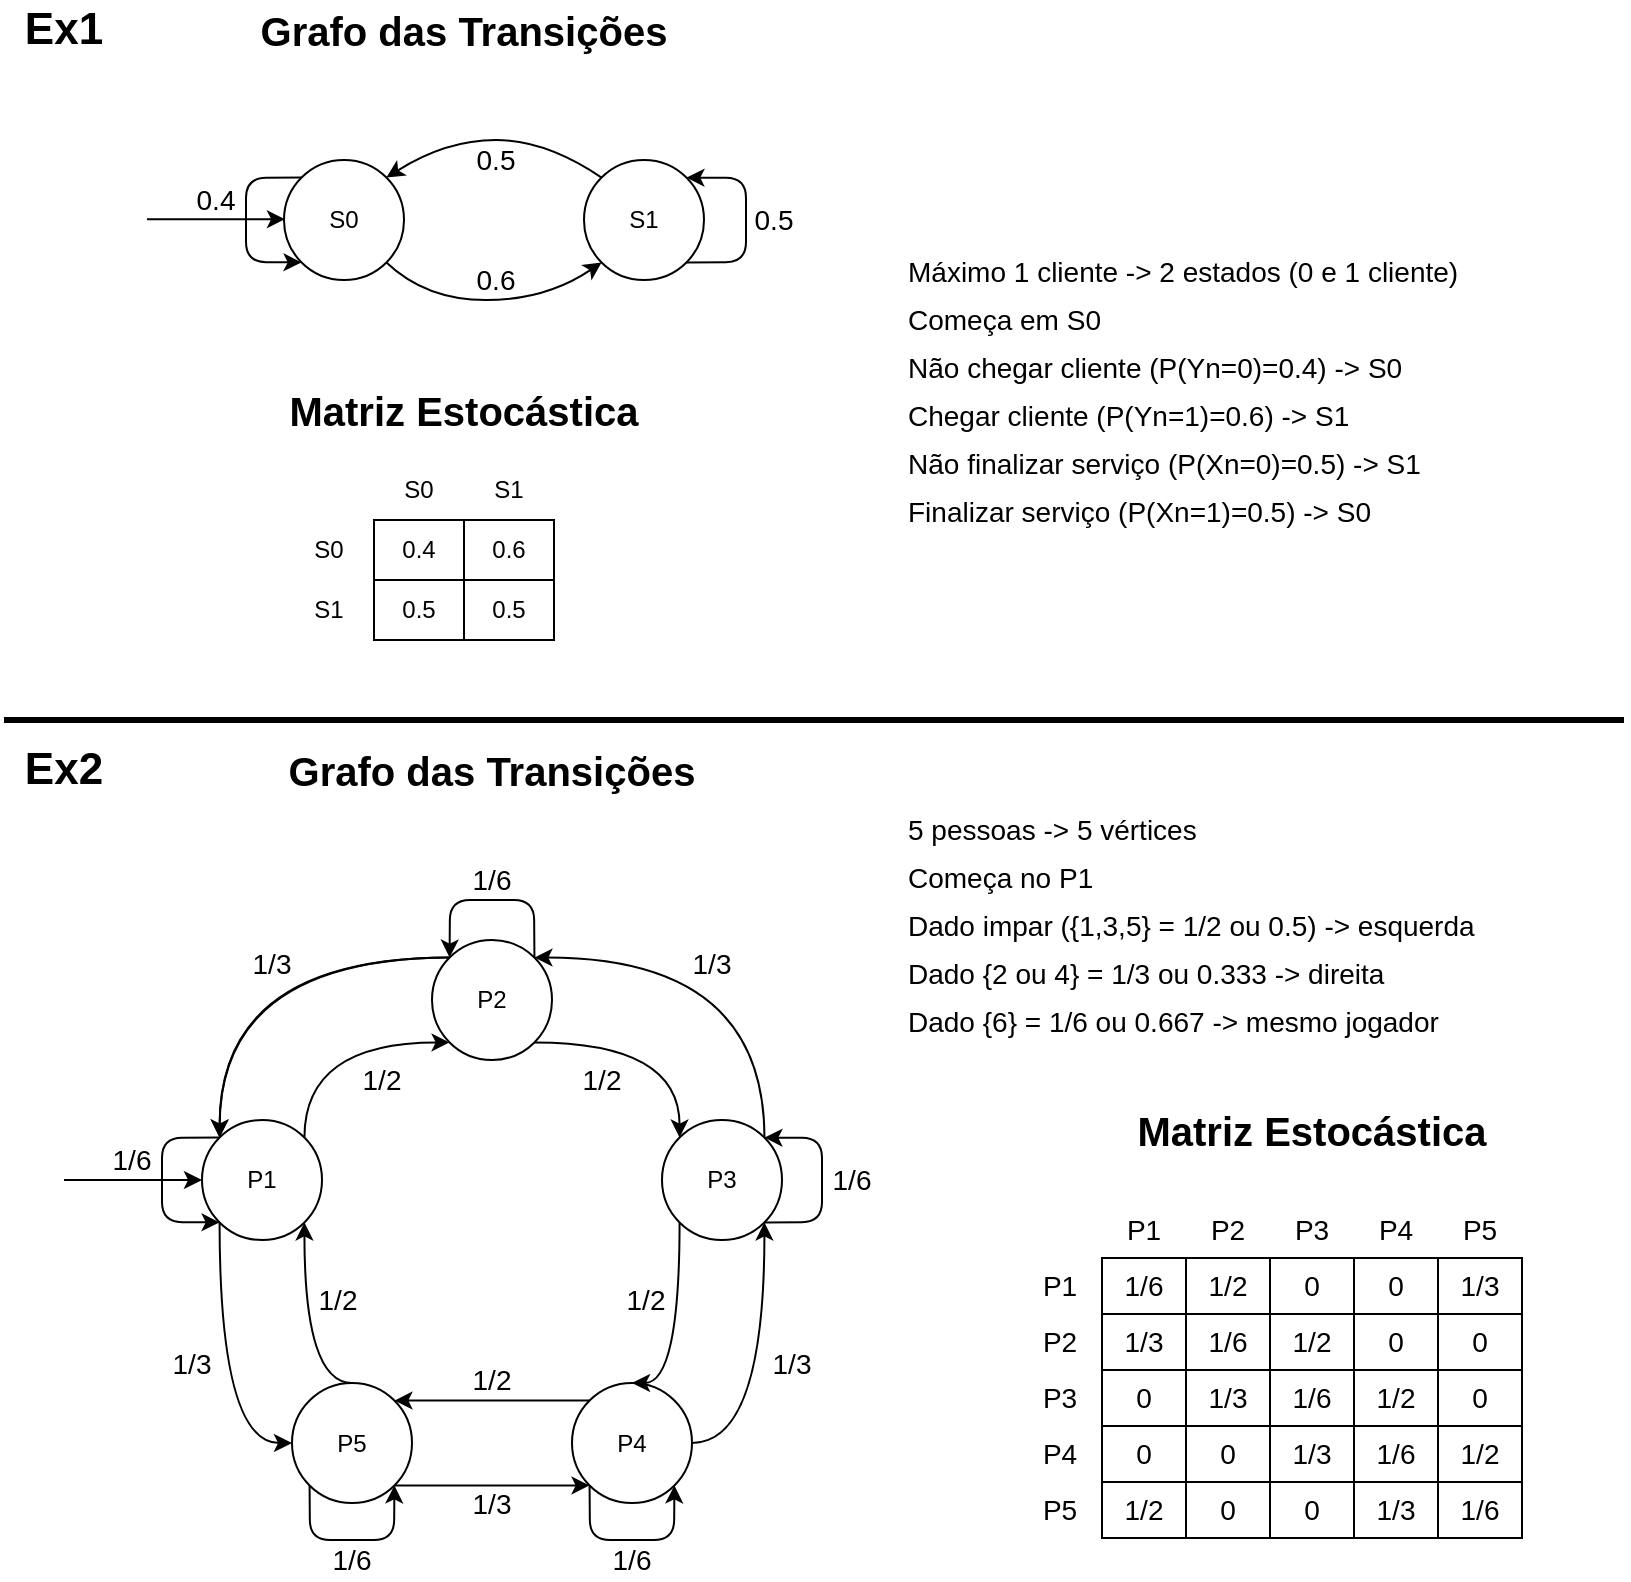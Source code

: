<mxfile version="20.4.0" type="device"><diagram id="87bJf9ok9KnT989d2_yt" name="Página-1"><mxGraphModel dx="1673" dy="896" grid="1" gridSize="10" guides="1" tooltips="1" connect="1" arrows="1" fold="1" page="1" pageScale="1" pageWidth="827" pageHeight="1169" math="0" shadow="0"><root><mxCell id="0"/><mxCell id="1" parent="0"/><mxCell id="o3wZMNpSGmyyFJtin1vj-74" value="" style="endArrow=classic;html=1;rounded=1;fontFamily=Helvetica;fontSize=20;fontColor=default;curved=1;elbow=vertical;entryX=0;entryY=0.5;entryDx=0;entryDy=0;" edge="1" parent="1"><mxGeometry width="50" height="50" relative="1" as="geometry"><mxPoint x="81.5" y="469.58" as="sourcePoint"/><mxPoint x="150.5" y="469.58" as="targetPoint"/><Array as="points"/></mxGeometry></mxCell><mxCell id="jIiif3VchU0Wfn7ZB0T8-1" value="P1" style="ellipse;whiteSpace=wrap;html=1;aspect=fixed;" parent="1" vertex="1"><mxGeometry x="109" y="920" width="60" height="60" as="geometry"/></mxCell><mxCell id="jIiif3VchU0Wfn7ZB0T8-3" value="&lt;font style=&quot;vertical-align: inherit;&quot;&gt;&lt;font style=&quot;vertical-align: inherit;&quot;&gt;P2&lt;/font&gt;&lt;/font&gt;" style="ellipse;whiteSpace=wrap;html=1;aspect=fixed;" parent="1" vertex="1"><mxGeometry x="224" y="830" width="60" height="60" as="geometry"/></mxCell><mxCell id="jIiif3VchU0Wfn7ZB0T8-4" value="&lt;font style=&quot;vertical-align: inherit;&quot;&gt;&lt;font style=&quot;vertical-align: inherit;&quot;&gt;P3&lt;/font&gt;&lt;/font&gt;" style="ellipse;whiteSpace=wrap;html=1;aspect=fixed;" parent="1" vertex="1"><mxGeometry x="339" y="920" width="60" height="60" as="geometry"/></mxCell><mxCell id="jIiif3VchU0Wfn7ZB0T8-5" value="&lt;font style=&quot;vertical-align: inherit;&quot;&gt;&lt;font style=&quot;vertical-align: inherit;&quot;&gt;P4&lt;/font&gt;&lt;/font&gt;" style="ellipse;whiteSpace=wrap;html=1;aspect=fixed;" parent="1" vertex="1"><mxGeometry x="294" y="1051.5" width="60" height="60" as="geometry"/></mxCell><mxCell id="jIiif3VchU0Wfn7ZB0T8-7" value="&lt;font style=&quot;vertical-align: inherit;&quot;&gt;&lt;font style=&quot;vertical-align: inherit;&quot;&gt;P5&lt;/font&gt;&lt;/font&gt;" style="ellipse;whiteSpace=wrap;html=1;aspect=fixed;" parent="1" vertex="1"><mxGeometry x="154" y="1051.5" width="60" height="60" as="geometry"/></mxCell><mxCell id="8qJuoaPPdJx0in1b-lgG-3" value="" style="endArrow=classic;html=1;rounded=0;curved=1;elbow=vertical;exitX=1;exitY=0;exitDx=0;exitDy=0;entryX=0;entryY=1;entryDx=0;entryDy=0;edgeStyle=orthogonalEdgeStyle;" parent="1" source="jIiif3VchU0Wfn7ZB0T8-1" target="jIiif3VchU0Wfn7ZB0T8-3" edge="1"><mxGeometry width="50" height="50" relative="1" as="geometry"><mxPoint x="419" y="1120" as="sourcePoint"/><mxPoint x="469" y="1070" as="targetPoint"/><Array as="points"><mxPoint x="160" y="881"/></Array></mxGeometry></mxCell><mxCell id="8qJuoaPPdJx0in1b-lgG-4" value="" style="endArrow=classic;html=1;rounded=0;curved=1;elbow=vertical;exitX=1;exitY=1;exitDx=0;exitDy=0;entryX=0;entryY=0;entryDx=0;entryDy=0;edgeStyle=orthogonalEdgeStyle;" parent="1" source="jIiif3VchU0Wfn7ZB0T8-3" target="jIiif3VchU0Wfn7ZB0T8-4" edge="1"><mxGeometry width="50" height="50" relative="1" as="geometry"><mxPoint x="419" y="1120" as="sourcePoint"/><mxPoint x="469" y="1070" as="targetPoint"/></mxGeometry></mxCell><mxCell id="8qJuoaPPdJx0in1b-lgG-5" value="" style="endArrow=classic;html=1;rounded=0;curved=1;elbow=vertical;exitX=0;exitY=1;exitDx=0;exitDy=0;entryX=0.5;entryY=0;entryDx=0;entryDy=0;edgeStyle=orthogonalEdgeStyle;" parent="1" source="jIiif3VchU0Wfn7ZB0T8-4" target="jIiif3VchU0Wfn7ZB0T8-5" edge="1"><mxGeometry width="50" height="50" relative="1" as="geometry"><mxPoint x="419" y="1120" as="sourcePoint"/><mxPoint x="469" y="1070" as="targetPoint"/><Array as="points"><mxPoint x="348" y="1052"/></Array></mxGeometry></mxCell><mxCell id="8qJuoaPPdJx0in1b-lgG-6" value="" style="endArrow=classic;html=1;rounded=0;curved=1;elbow=vertical;exitX=0;exitY=0;exitDx=0;exitDy=0;entryX=1;entryY=0;entryDx=0;entryDy=0;edgeStyle=orthogonalEdgeStyle;" parent="1" source="jIiif3VchU0Wfn7ZB0T8-5" target="jIiif3VchU0Wfn7ZB0T8-7" edge="1"><mxGeometry width="50" height="50" relative="1" as="geometry"><mxPoint x="419" y="1120" as="sourcePoint"/><mxPoint x="469" y="1070" as="targetPoint"/></mxGeometry></mxCell><mxCell id="8qJuoaPPdJx0in1b-lgG-7" value="" style="endArrow=classic;html=1;rounded=0;curved=1;elbow=vertical;exitX=0.5;exitY=0;exitDx=0;exitDy=0;entryX=1;entryY=1;entryDx=0;entryDy=0;edgeStyle=orthogonalEdgeStyle;" parent="1" source="jIiif3VchU0Wfn7ZB0T8-7" target="jIiif3VchU0Wfn7ZB0T8-1" edge="1"><mxGeometry width="50" height="50" relative="1" as="geometry"><mxPoint x="419" y="1120" as="sourcePoint"/><mxPoint x="469" y="1070" as="targetPoint"/><Array as="points"><mxPoint x="160" y="1052"/></Array></mxGeometry></mxCell><mxCell id="8qJuoaPPdJx0in1b-lgG-8" value="" style="endArrow=classic;html=1;curved=1;elbow=vertical;exitX=0;exitY=0;exitDx=0;exitDy=0;entryX=0;entryY=0;entryDx=0;entryDy=0;edgeStyle=orthogonalEdgeStyle;" parent="1" source="jIiif3VchU0Wfn7ZB0T8-3" target="jIiif3VchU0Wfn7ZB0T8-1" edge="1"><mxGeometry width="50" height="50" relative="1" as="geometry"><mxPoint x="419" y="1120" as="sourcePoint"/><mxPoint x="469" y="1070" as="targetPoint"/></mxGeometry></mxCell><mxCell id="8qJuoaPPdJx0in1b-lgG-9" value="" style="endArrow=classic;html=1;curved=1;elbow=vertical;exitX=0;exitY=1;exitDx=0;exitDy=0;entryX=0;entryY=0.5;entryDx=0;entryDy=0;edgeStyle=orthogonalEdgeStyle;" parent="1" source="jIiif3VchU0Wfn7ZB0T8-1" target="jIiif3VchU0Wfn7ZB0T8-7" edge="1"><mxGeometry width="50" height="50" relative="1" as="geometry"><mxPoint x="419" y="1120" as="sourcePoint"/><mxPoint x="469" y="1070" as="targetPoint"/></mxGeometry></mxCell><mxCell id="8qJuoaPPdJx0in1b-lgG-10" value="" style="endArrow=classic;html=1;curved=1;elbow=vertical;exitX=1;exitY=1;exitDx=0;exitDy=0;entryX=0;entryY=1;entryDx=0;entryDy=0;edgeStyle=orthogonalEdgeStyle;" parent="1" source="jIiif3VchU0Wfn7ZB0T8-7" target="jIiif3VchU0Wfn7ZB0T8-5" edge="1"><mxGeometry width="50" height="50" relative="1" as="geometry"><mxPoint x="419" y="1120" as="sourcePoint"/><mxPoint x="469" y="1070" as="targetPoint"/></mxGeometry></mxCell><mxCell id="8qJuoaPPdJx0in1b-lgG-11" value="" style="endArrow=classic;html=1;curved=1;elbow=vertical;exitX=1;exitY=0.5;exitDx=0;exitDy=0;entryX=1;entryY=1;entryDx=0;entryDy=0;edgeStyle=orthogonalEdgeStyle;" parent="1" source="jIiif3VchU0Wfn7ZB0T8-5" target="jIiif3VchU0Wfn7ZB0T8-4" edge="1"><mxGeometry width="50" height="50" relative="1" as="geometry"><mxPoint x="419" y="1120" as="sourcePoint"/><mxPoint x="469" y="1070" as="targetPoint"/></mxGeometry></mxCell><mxCell id="8qJuoaPPdJx0in1b-lgG-13" value="" style="endArrow=classic;html=1;curved=1;elbow=vertical;exitX=0;exitY=0;exitDx=0;exitDy=0;entryX=0;entryY=0;entryDx=0;entryDy=0;edgeStyle=orthogonalEdgeStyle;" parent="1" edge="1"><mxGeometry width="50" height="50" relative="1" as="geometry"><mxPoint x="232.787" y="838.787" as="sourcePoint"/><mxPoint x="117.787" y="928.787" as="targetPoint"/></mxGeometry></mxCell><mxCell id="8qJuoaPPdJx0in1b-lgG-14" value="" style="endArrow=classic;html=1;curved=1;elbow=vertical;exitX=1;exitY=0;exitDx=0;exitDy=0;entryX=1;entryY=0;entryDx=0;entryDy=0;edgeStyle=orthogonalEdgeStyle;" parent="1" edge="1"><mxGeometry width="50" height="50" relative="1" as="geometry"><mxPoint x="390.213" y="928.787" as="sourcePoint"/><mxPoint x="275.213" y="838.787" as="targetPoint"/><Array as="points"><mxPoint x="390" y="839"/></Array></mxGeometry></mxCell><mxCell id="8qJuoaPPdJx0in1b-lgG-15" value="" style="endArrow=classic;html=1;elbow=vertical;exitX=1;exitY=0;exitDx=0;exitDy=0;entryX=0;entryY=0;entryDx=0;entryDy=0;rounded=1;" parent="1" source="jIiif3VchU0Wfn7ZB0T8-3" target="jIiif3VchU0Wfn7ZB0T8-3" edge="1"><mxGeometry width="50" height="50" relative="1" as="geometry"><mxPoint x="419" y="1120" as="sourcePoint"/><mxPoint x="469" y="1070" as="targetPoint"/><Array as="points"><mxPoint x="275" y="810"/><mxPoint x="233" y="810"/></Array></mxGeometry></mxCell><mxCell id="8qJuoaPPdJx0in1b-lgG-16" value="" style="endArrow=classic;html=1;elbow=vertical;exitX=1;exitY=1;exitDx=0;exitDy=0;entryX=1;entryY=0;entryDx=0;entryDy=0;rounded=1;" parent="1" source="jIiif3VchU0Wfn7ZB0T8-4" target="jIiif3VchU0Wfn7ZB0T8-4" edge="1"><mxGeometry width="50" height="50" relative="1" as="geometry"><mxPoint x="285.213" y="848.787" as="sourcePoint"/><mxPoint x="242.787" y="848.787" as="targetPoint"/><Array as="points"><mxPoint x="419" y="971"/><mxPoint x="419" y="929"/></Array></mxGeometry></mxCell><mxCell id="8qJuoaPPdJx0in1b-lgG-17" value="" style="endArrow=classic;html=1;elbow=vertical;exitX=0;exitY=0;exitDx=0;exitDy=0;entryX=0;entryY=1;entryDx=0;entryDy=0;rounded=1;" parent="1" source="jIiif3VchU0Wfn7ZB0T8-1" target="jIiif3VchU0Wfn7ZB0T8-1" edge="1"><mxGeometry width="50" height="50" relative="1" as="geometry"><mxPoint x="295.213" y="858.787" as="sourcePoint"/><mxPoint x="252.787" y="858.787" as="targetPoint"/><Array as="points"><mxPoint x="89" y="929"/><mxPoint x="89" y="971"/></Array></mxGeometry></mxCell><mxCell id="8qJuoaPPdJx0in1b-lgG-18" value="" style="endArrow=classic;html=1;elbow=vertical;exitX=0;exitY=1;exitDx=0;exitDy=0;entryX=1;entryY=1;entryDx=0;entryDy=0;rounded=1;" parent="1" source="jIiif3VchU0Wfn7ZB0T8-7" target="jIiif3VchU0Wfn7ZB0T8-7" edge="1"><mxGeometry width="50" height="50" relative="1" as="geometry"><mxPoint x="305.213" y="868.787" as="sourcePoint"/><mxPoint x="262.787" y="868.787" as="targetPoint"/><Array as="points"><mxPoint x="163" y="1130"/><mxPoint x="205" y="1130"/></Array></mxGeometry></mxCell><mxCell id="8qJuoaPPdJx0in1b-lgG-19" value="" style="endArrow=classic;html=1;elbow=vertical;exitX=0;exitY=1;exitDx=0;exitDy=0;entryX=1;entryY=1;entryDx=0;entryDy=0;rounded=1;" parent="1" source="jIiif3VchU0Wfn7ZB0T8-5" target="jIiif3VchU0Wfn7ZB0T8-5" edge="1"><mxGeometry width="50" height="50" relative="1" as="geometry"><mxPoint x="315.213" y="878.787" as="sourcePoint"/><mxPoint x="272.787" y="878.787" as="targetPoint"/><Array as="points"><mxPoint x="303" y="1130"/><mxPoint x="345" y="1130"/></Array></mxGeometry></mxCell><mxCell id="8qJuoaPPdJx0in1b-lgG-24" value="&lt;font style=&quot;font-size: 14px;&quot;&gt;1/2&lt;/font&gt;" style="text;html=1;strokeColor=none;fillColor=none;align=center;verticalAlign=middle;whiteSpace=wrap;rounded=0;" parent="1" vertex="1"><mxGeometry x="184" y="890" width="30" height="20" as="geometry"/></mxCell><mxCell id="8qJuoaPPdJx0in1b-lgG-25" value="&lt;font style=&quot;font-size: 14px;&quot;&gt;1/2&lt;/font&gt;" style="text;html=1;strokeColor=none;fillColor=none;align=center;verticalAlign=middle;whiteSpace=wrap;rounded=0;" parent="1" vertex="1"><mxGeometry x="294" y="890" width="30" height="20" as="geometry"/></mxCell><mxCell id="8qJuoaPPdJx0in1b-lgG-26" value="&lt;font style=&quot;font-size: 14px;&quot;&gt;1/2&lt;/font&gt;" style="text;html=1;strokeColor=none;fillColor=none;align=center;verticalAlign=middle;whiteSpace=wrap;rounded=0;" parent="1" vertex="1"><mxGeometry x="239" y="1040" width="30" height="20" as="geometry"/></mxCell><mxCell id="8qJuoaPPdJx0in1b-lgG-27" value="&lt;font style=&quot;font-size: 14px;&quot;&gt;1/2&lt;/font&gt;" style="text;html=1;strokeColor=none;fillColor=none;align=center;verticalAlign=middle;whiteSpace=wrap;rounded=0;" parent="1" vertex="1"><mxGeometry x="316" y="1000" width="30" height="20" as="geometry"/></mxCell><mxCell id="8qJuoaPPdJx0in1b-lgG-28" value="&lt;font style=&quot;font-size: 14px;&quot;&gt;1/2&lt;/font&gt;" style="text;html=1;strokeColor=none;fillColor=none;align=center;verticalAlign=middle;whiteSpace=wrap;rounded=0;" parent="1" vertex="1"><mxGeometry x="162" y="1000" width="30" height="20" as="geometry"/></mxCell><mxCell id="8qJuoaPPdJx0in1b-lgG-29" value="&lt;font style=&quot;font-size: 14px;&quot;&gt;1/3&lt;/font&gt;" style="text;html=1;strokeColor=none;fillColor=none;align=center;verticalAlign=middle;whiteSpace=wrap;rounded=0;" parent="1" vertex="1"><mxGeometry x="349" y="832" width="30" height="20" as="geometry"/></mxCell><mxCell id="8qJuoaPPdJx0in1b-lgG-30" value="&lt;font style=&quot;font-size: 14px;&quot;&gt;1/3&lt;/font&gt;" style="text;html=1;strokeColor=none;fillColor=none;align=center;verticalAlign=middle;whiteSpace=wrap;rounded=0;" parent="1" vertex="1"><mxGeometry x="129" y="832" width="30" height="20" as="geometry"/></mxCell><mxCell id="8qJuoaPPdJx0in1b-lgG-32" value="&lt;font style=&quot;font-size: 14px;&quot;&gt;1/3&lt;/font&gt;" style="text;html=1;strokeColor=none;fillColor=none;align=center;verticalAlign=middle;whiteSpace=wrap;rounded=0;" parent="1" vertex="1"><mxGeometry x="239" y="1102" width="30" height="20" as="geometry"/></mxCell><mxCell id="8qJuoaPPdJx0in1b-lgG-33" value="&lt;font style=&quot;font-size: 14px;&quot;&gt;1/3&lt;/font&gt;" style="text;html=1;strokeColor=none;fillColor=none;align=center;verticalAlign=middle;whiteSpace=wrap;rounded=0;" parent="1" vertex="1"><mxGeometry x="389" y="1031.5" width="30" height="20" as="geometry"/></mxCell><mxCell id="8qJuoaPPdJx0in1b-lgG-34" value="&lt;font style=&quot;font-size: 14px;&quot;&gt;1/3&lt;/font&gt;" style="text;html=1;strokeColor=none;fillColor=none;align=center;verticalAlign=middle;whiteSpace=wrap;rounded=0;" parent="1" vertex="1"><mxGeometry x="89" y="1031.5" width="30" height="20" as="geometry"/></mxCell><mxCell id="8qJuoaPPdJx0in1b-lgG-35" value="&lt;font style=&quot;font-size: 14px;&quot;&gt;1/6&lt;/font&gt;" style="text;html=1;strokeColor=none;fillColor=none;align=center;verticalAlign=middle;whiteSpace=wrap;rounded=0;" parent="1" vertex="1"><mxGeometry x="239" y="790" width="30" height="20" as="geometry"/></mxCell><mxCell id="8qJuoaPPdJx0in1b-lgG-36" value="&lt;font style=&quot;font-size: 14px;&quot;&gt;1/6&lt;/font&gt;" style="text;html=1;strokeColor=none;fillColor=none;align=center;verticalAlign=middle;whiteSpace=wrap;rounded=0;" parent="1" vertex="1"><mxGeometry x="309" y="1130" width="30" height="20" as="geometry"/></mxCell><mxCell id="8qJuoaPPdJx0in1b-lgG-37" value="&lt;font style=&quot;font-size: 14px;&quot;&gt;1/6&lt;/font&gt;" style="text;html=1;strokeColor=none;fillColor=none;align=center;verticalAlign=middle;whiteSpace=wrap;rounded=0;" parent="1" vertex="1"><mxGeometry x="169" y="1130" width="30" height="20" as="geometry"/></mxCell><mxCell id="8qJuoaPPdJx0in1b-lgG-38" value="&lt;font style=&quot;font-size: 14px;&quot;&gt;1/6&lt;/font&gt;" style="text;html=1;strokeColor=none;fillColor=none;align=center;verticalAlign=middle;whiteSpace=wrap;rounded=0;" parent="1" vertex="1"><mxGeometry x="419" y="940" width="30" height="20" as="geometry"/></mxCell><mxCell id="8qJuoaPPdJx0in1b-lgG-39" value="&lt;font style=&quot;font-size: 14px;&quot;&gt;1/6&lt;/font&gt;" style="text;html=1;strokeColor=none;fillColor=none;align=center;verticalAlign=middle;whiteSpace=wrap;rounded=0;" parent="1" vertex="1"><mxGeometry x="59" y="930" width="30" height="20" as="geometry"/></mxCell><mxCell id="8qJuoaPPdJx0in1b-lgG-111" value="" style="shape=table;startSize=0;container=1;collapsible=0;childLayout=tableLayout;strokeColor=default;fontFamily=Helvetica;fontSize=14;fontColor=default;fillColor=none;html=1;" parent="1" vertex="1"><mxGeometry x="559" y="989" width="210" height="140" as="geometry"/></mxCell><mxCell id="8qJuoaPPdJx0in1b-lgG-112" value="" style="shape=tableRow;horizontal=0;startSize=0;swimlaneHead=0;swimlaneBody=0;top=0;left=0;bottom=0;right=0;collapsible=0;dropTarget=0;fillColor=none;points=[[0,0.5],[1,0.5]];portConstraint=eastwest;strokeColor=default;fontFamily=Helvetica;fontSize=14;fontColor=default;html=1;" parent="8qJuoaPPdJx0in1b-lgG-111" vertex="1"><mxGeometry width="210" height="28" as="geometry"/></mxCell><mxCell id="8qJuoaPPdJx0in1b-lgG-113" value="1/6" style="shape=partialRectangle;html=1;whiteSpace=wrap;connectable=0;overflow=hidden;fillColor=none;top=0;left=0;bottom=0;right=0;pointerEvents=1;strokeColor=default;fontFamily=Helvetica;fontSize=14;fontColor=default;" parent="8qJuoaPPdJx0in1b-lgG-112" vertex="1"><mxGeometry width="42" height="28" as="geometry"><mxRectangle width="42" height="28" as="alternateBounds"/></mxGeometry></mxCell><mxCell id="8qJuoaPPdJx0in1b-lgG-114" value="1/2" style="shape=partialRectangle;html=1;whiteSpace=wrap;connectable=0;overflow=hidden;fillColor=none;top=0;left=0;bottom=0;right=0;pointerEvents=1;strokeColor=default;fontFamily=Helvetica;fontSize=14;fontColor=default;" parent="8qJuoaPPdJx0in1b-lgG-112" vertex="1"><mxGeometry x="42" width="42" height="28" as="geometry"><mxRectangle width="42" height="28" as="alternateBounds"/></mxGeometry></mxCell><mxCell id="8qJuoaPPdJx0in1b-lgG-115" value="0" style="shape=partialRectangle;html=1;whiteSpace=wrap;connectable=0;overflow=hidden;fillColor=none;top=0;left=0;bottom=0;right=0;pointerEvents=1;strokeColor=default;fontFamily=Helvetica;fontSize=14;fontColor=default;" parent="8qJuoaPPdJx0in1b-lgG-112" vertex="1"><mxGeometry x="84" width="42" height="28" as="geometry"><mxRectangle width="42" height="28" as="alternateBounds"/></mxGeometry></mxCell><mxCell id="8qJuoaPPdJx0in1b-lgG-116" value="0" style="shape=partialRectangle;html=1;whiteSpace=wrap;connectable=0;overflow=hidden;fillColor=none;top=0;left=0;bottom=0;right=0;pointerEvents=1;strokeColor=default;fontFamily=Helvetica;fontSize=14;fontColor=default;" parent="8qJuoaPPdJx0in1b-lgG-112" vertex="1"><mxGeometry x="126" width="42" height="28" as="geometry"><mxRectangle width="42" height="28" as="alternateBounds"/></mxGeometry></mxCell><mxCell id="8qJuoaPPdJx0in1b-lgG-117" value="1/3" style="shape=partialRectangle;html=1;whiteSpace=wrap;connectable=0;overflow=hidden;fillColor=none;top=0;left=0;bottom=0;right=0;pointerEvents=1;strokeColor=default;fontFamily=Helvetica;fontSize=14;fontColor=default;" parent="8qJuoaPPdJx0in1b-lgG-112" vertex="1"><mxGeometry x="168" width="42" height="28" as="geometry"><mxRectangle width="42" height="28" as="alternateBounds"/></mxGeometry></mxCell><mxCell id="8qJuoaPPdJx0in1b-lgG-118" value="" style="shape=tableRow;horizontal=0;startSize=0;swimlaneHead=0;swimlaneBody=0;top=0;left=0;bottom=0;right=0;collapsible=0;dropTarget=0;fillColor=none;points=[[0,0.5],[1,0.5]];portConstraint=eastwest;strokeColor=default;fontFamily=Helvetica;fontSize=14;fontColor=default;html=1;" parent="8qJuoaPPdJx0in1b-lgG-111" vertex="1"><mxGeometry y="28" width="210" height="28" as="geometry"/></mxCell><mxCell id="8qJuoaPPdJx0in1b-lgG-119" value="1/3" style="shape=partialRectangle;html=1;whiteSpace=wrap;connectable=0;overflow=hidden;fillColor=none;top=0;left=0;bottom=0;right=0;pointerEvents=1;strokeColor=default;fontFamily=Helvetica;fontSize=14;fontColor=default;" parent="8qJuoaPPdJx0in1b-lgG-118" vertex="1"><mxGeometry width="42" height="28" as="geometry"><mxRectangle width="42" height="28" as="alternateBounds"/></mxGeometry></mxCell><mxCell id="8qJuoaPPdJx0in1b-lgG-120" value="1/6" style="shape=partialRectangle;html=1;whiteSpace=wrap;connectable=0;overflow=hidden;fillColor=none;top=0;left=0;bottom=0;right=0;pointerEvents=1;strokeColor=default;fontFamily=Helvetica;fontSize=14;fontColor=default;" parent="8qJuoaPPdJx0in1b-lgG-118" vertex="1"><mxGeometry x="42" width="42" height="28" as="geometry"><mxRectangle width="42" height="28" as="alternateBounds"/></mxGeometry></mxCell><mxCell id="8qJuoaPPdJx0in1b-lgG-121" value="1/2" style="shape=partialRectangle;html=1;whiteSpace=wrap;connectable=0;overflow=hidden;fillColor=none;top=0;left=0;bottom=0;right=0;pointerEvents=1;strokeColor=default;fontFamily=Helvetica;fontSize=14;fontColor=default;" parent="8qJuoaPPdJx0in1b-lgG-118" vertex="1"><mxGeometry x="84" width="42" height="28" as="geometry"><mxRectangle width="42" height="28" as="alternateBounds"/></mxGeometry></mxCell><mxCell id="8qJuoaPPdJx0in1b-lgG-122" value="0" style="shape=partialRectangle;html=1;whiteSpace=wrap;connectable=0;overflow=hidden;fillColor=none;top=0;left=0;bottom=0;right=0;pointerEvents=1;strokeColor=default;fontFamily=Helvetica;fontSize=14;fontColor=default;" parent="8qJuoaPPdJx0in1b-lgG-118" vertex="1"><mxGeometry x="126" width="42" height="28" as="geometry"><mxRectangle width="42" height="28" as="alternateBounds"/></mxGeometry></mxCell><mxCell id="8qJuoaPPdJx0in1b-lgG-123" value="0" style="shape=partialRectangle;html=1;whiteSpace=wrap;connectable=0;overflow=hidden;fillColor=none;top=0;left=0;bottom=0;right=0;pointerEvents=1;strokeColor=default;fontFamily=Helvetica;fontSize=14;fontColor=default;" parent="8qJuoaPPdJx0in1b-lgG-118" vertex="1"><mxGeometry x="168" width="42" height="28" as="geometry"><mxRectangle width="42" height="28" as="alternateBounds"/></mxGeometry></mxCell><mxCell id="8qJuoaPPdJx0in1b-lgG-124" value="" style="shape=tableRow;horizontal=0;startSize=0;swimlaneHead=0;swimlaneBody=0;top=0;left=0;bottom=0;right=0;collapsible=0;dropTarget=0;fillColor=none;points=[[0,0.5],[1,0.5]];portConstraint=eastwest;strokeColor=default;fontFamily=Helvetica;fontSize=14;fontColor=default;html=1;" parent="8qJuoaPPdJx0in1b-lgG-111" vertex="1"><mxGeometry y="56" width="210" height="28" as="geometry"/></mxCell><mxCell id="8qJuoaPPdJx0in1b-lgG-125" value="0" style="shape=partialRectangle;html=1;whiteSpace=wrap;connectable=0;overflow=hidden;fillColor=none;top=0;left=0;bottom=0;right=0;pointerEvents=1;strokeColor=default;fontFamily=Helvetica;fontSize=14;fontColor=default;" parent="8qJuoaPPdJx0in1b-lgG-124" vertex="1"><mxGeometry width="42" height="28" as="geometry"><mxRectangle width="42" height="28" as="alternateBounds"/></mxGeometry></mxCell><mxCell id="8qJuoaPPdJx0in1b-lgG-126" value="1/3" style="shape=partialRectangle;html=1;whiteSpace=wrap;connectable=0;overflow=hidden;fillColor=none;top=0;left=0;bottom=0;right=0;pointerEvents=1;strokeColor=default;fontFamily=Helvetica;fontSize=14;fontColor=default;" parent="8qJuoaPPdJx0in1b-lgG-124" vertex="1"><mxGeometry x="42" width="42" height="28" as="geometry"><mxRectangle width="42" height="28" as="alternateBounds"/></mxGeometry></mxCell><mxCell id="8qJuoaPPdJx0in1b-lgG-127" value="1/6" style="shape=partialRectangle;html=1;whiteSpace=wrap;connectable=0;overflow=hidden;fillColor=none;top=0;left=0;bottom=0;right=0;pointerEvents=1;strokeColor=default;fontFamily=Helvetica;fontSize=14;fontColor=default;" parent="8qJuoaPPdJx0in1b-lgG-124" vertex="1"><mxGeometry x="84" width="42" height="28" as="geometry"><mxRectangle width="42" height="28" as="alternateBounds"/></mxGeometry></mxCell><mxCell id="8qJuoaPPdJx0in1b-lgG-128" value="1/2" style="shape=partialRectangle;html=1;whiteSpace=wrap;connectable=0;overflow=hidden;fillColor=none;top=0;left=0;bottom=0;right=0;pointerEvents=1;strokeColor=default;fontFamily=Helvetica;fontSize=14;fontColor=default;" parent="8qJuoaPPdJx0in1b-lgG-124" vertex="1"><mxGeometry x="126" width="42" height="28" as="geometry"><mxRectangle width="42" height="28" as="alternateBounds"/></mxGeometry></mxCell><mxCell id="8qJuoaPPdJx0in1b-lgG-129" value="0" style="shape=partialRectangle;html=1;whiteSpace=wrap;connectable=0;overflow=hidden;fillColor=none;top=0;left=0;bottom=0;right=0;pointerEvents=1;strokeColor=default;fontFamily=Helvetica;fontSize=14;fontColor=default;" parent="8qJuoaPPdJx0in1b-lgG-124" vertex="1"><mxGeometry x="168" width="42" height="28" as="geometry"><mxRectangle width="42" height="28" as="alternateBounds"/></mxGeometry></mxCell><mxCell id="8qJuoaPPdJx0in1b-lgG-130" value="" style="shape=tableRow;horizontal=0;startSize=0;swimlaneHead=0;swimlaneBody=0;top=0;left=0;bottom=0;right=0;collapsible=0;dropTarget=0;fillColor=none;points=[[0,0.5],[1,0.5]];portConstraint=eastwest;strokeColor=default;fontFamily=Helvetica;fontSize=14;fontColor=default;html=1;" parent="8qJuoaPPdJx0in1b-lgG-111" vertex="1"><mxGeometry y="84" width="210" height="28" as="geometry"/></mxCell><mxCell id="8qJuoaPPdJx0in1b-lgG-131" value="0" style="shape=partialRectangle;html=1;whiteSpace=wrap;connectable=0;overflow=hidden;fillColor=none;top=0;left=0;bottom=0;right=0;pointerEvents=1;strokeColor=default;fontFamily=Helvetica;fontSize=14;fontColor=default;" parent="8qJuoaPPdJx0in1b-lgG-130" vertex="1"><mxGeometry width="42" height="28" as="geometry"><mxRectangle width="42" height="28" as="alternateBounds"/></mxGeometry></mxCell><mxCell id="8qJuoaPPdJx0in1b-lgG-132" value="0" style="shape=partialRectangle;html=1;whiteSpace=wrap;connectable=0;overflow=hidden;fillColor=none;top=0;left=0;bottom=0;right=0;pointerEvents=1;strokeColor=default;fontFamily=Helvetica;fontSize=14;fontColor=default;" parent="8qJuoaPPdJx0in1b-lgG-130" vertex="1"><mxGeometry x="42" width="42" height="28" as="geometry"><mxRectangle width="42" height="28" as="alternateBounds"/></mxGeometry></mxCell><mxCell id="8qJuoaPPdJx0in1b-lgG-133" value="1/3" style="shape=partialRectangle;html=1;whiteSpace=wrap;connectable=0;overflow=hidden;fillColor=none;top=0;left=0;bottom=0;right=0;pointerEvents=1;strokeColor=default;fontFamily=Helvetica;fontSize=14;fontColor=default;" parent="8qJuoaPPdJx0in1b-lgG-130" vertex="1"><mxGeometry x="84" width="42" height="28" as="geometry"><mxRectangle width="42" height="28" as="alternateBounds"/></mxGeometry></mxCell><mxCell id="8qJuoaPPdJx0in1b-lgG-134" value="1/6" style="shape=partialRectangle;html=1;whiteSpace=wrap;connectable=0;overflow=hidden;fillColor=none;top=0;left=0;bottom=0;right=0;pointerEvents=1;strokeColor=default;fontFamily=Helvetica;fontSize=14;fontColor=default;" parent="8qJuoaPPdJx0in1b-lgG-130" vertex="1"><mxGeometry x="126" width="42" height="28" as="geometry"><mxRectangle width="42" height="28" as="alternateBounds"/></mxGeometry></mxCell><mxCell id="8qJuoaPPdJx0in1b-lgG-135" value="1/2" style="shape=partialRectangle;html=1;whiteSpace=wrap;connectable=0;overflow=hidden;fillColor=none;top=0;left=0;bottom=0;right=0;pointerEvents=1;strokeColor=default;fontFamily=Helvetica;fontSize=14;fontColor=default;" parent="8qJuoaPPdJx0in1b-lgG-130" vertex="1"><mxGeometry x="168" width="42" height="28" as="geometry"><mxRectangle width="42" height="28" as="alternateBounds"/></mxGeometry></mxCell><mxCell id="8qJuoaPPdJx0in1b-lgG-136" value="" style="shape=tableRow;horizontal=0;startSize=0;swimlaneHead=0;swimlaneBody=0;top=0;left=0;bottom=0;right=0;collapsible=0;dropTarget=0;fillColor=none;points=[[0,0.5],[1,0.5]];portConstraint=eastwest;strokeColor=default;fontFamily=Helvetica;fontSize=14;fontColor=default;html=1;" parent="8qJuoaPPdJx0in1b-lgG-111" vertex="1"><mxGeometry y="112" width="210" height="28" as="geometry"/></mxCell><mxCell id="8qJuoaPPdJx0in1b-lgG-137" value="1/2" style="shape=partialRectangle;html=1;whiteSpace=wrap;connectable=0;overflow=hidden;fillColor=none;top=0;left=0;bottom=0;right=0;pointerEvents=1;strokeColor=default;fontFamily=Helvetica;fontSize=14;fontColor=default;" parent="8qJuoaPPdJx0in1b-lgG-136" vertex="1"><mxGeometry width="42" height="28" as="geometry"><mxRectangle width="42" height="28" as="alternateBounds"/></mxGeometry></mxCell><mxCell id="8qJuoaPPdJx0in1b-lgG-138" value="0" style="shape=partialRectangle;html=1;whiteSpace=wrap;connectable=0;overflow=hidden;fillColor=none;top=0;left=0;bottom=0;right=0;pointerEvents=1;strokeColor=default;fontFamily=Helvetica;fontSize=14;fontColor=default;" parent="8qJuoaPPdJx0in1b-lgG-136" vertex="1"><mxGeometry x="42" width="42" height="28" as="geometry"><mxRectangle width="42" height="28" as="alternateBounds"/></mxGeometry></mxCell><mxCell id="8qJuoaPPdJx0in1b-lgG-139" value="0" style="shape=partialRectangle;html=1;whiteSpace=wrap;connectable=0;overflow=hidden;fillColor=none;top=0;left=0;bottom=0;right=0;pointerEvents=1;strokeColor=default;fontFamily=Helvetica;fontSize=14;fontColor=default;" parent="8qJuoaPPdJx0in1b-lgG-136" vertex="1"><mxGeometry x="84" width="42" height="28" as="geometry"><mxRectangle width="42" height="28" as="alternateBounds"/></mxGeometry></mxCell><mxCell id="8qJuoaPPdJx0in1b-lgG-140" value="1/3" style="shape=partialRectangle;html=1;whiteSpace=wrap;connectable=0;overflow=hidden;fillColor=none;top=0;left=0;bottom=0;right=0;pointerEvents=1;strokeColor=default;fontFamily=Helvetica;fontSize=14;fontColor=default;" parent="8qJuoaPPdJx0in1b-lgG-136" vertex="1"><mxGeometry x="126" width="42" height="28" as="geometry"><mxRectangle width="42" height="28" as="alternateBounds"/></mxGeometry></mxCell><mxCell id="8qJuoaPPdJx0in1b-lgG-141" value="1/6" style="shape=partialRectangle;html=1;whiteSpace=wrap;connectable=0;overflow=hidden;fillColor=none;top=0;left=0;bottom=0;right=0;pointerEvents=1;strokeColor=default;fontFamily=Helvetica;fontSize=14;fontColor=default;" parent="8qJuoaPPdJx0in1b-lgG-136" vertex="1"><mxGeometry x="168" width="42" height="28" as="geometry"><mxRectangle width="42" height="28" as="alternateBounds"/></mxGeometry></mxCell><mxCell id="8qJuoaPPdJx0in1b-lgG-186" value="P1" style="shape=partialRectangle;html=1;whiteSpace=wrap;connectable=0;overflow=hidden;fillColor=none;top=0;left=0;bottom=0;right=0;pointerEvents=1;strokeColor=default;fontFamily=Helvetica;fontSize=14;fontColor=default;" parent="1" vertex="1"><mxGeometry x="559" y="961" width="42" height="28" as="geometry"><mxRectangle width="42" height="28" as="alternateBounds"/></mxGeometry></mxCell><mxCell id="8qJuoaPPdJx0in1b-lgG-187" value="P2" style="shape=partialRectangle;html=1;whiteSpace=wrap;connectable=0;overflow=hidden;fillColor=none;top=0;left=0;bottom=0;right=0;pointerEvents=1;strokeColor=default;fontFamily=Helvetica;fontSize=14;fontColor=default;" parent="1" vertex="1"><mxGeometry x="601" y="961" width="42" height="28" as="geometry"><mxRectangle width="42" height="28" as="alternateBounds"/></mxGeometry></mxCell><mxCell id="8qJuoaPPdJx0in1b-lgG-188" value="P3" style="shape=partialRectangle;html=1;whiteSpace=wrap;connectable=0;overflow=hidden;fillColor=none;top=0;left=0;bottom=0;right=0;pointerEvents=1;strokeColor=default;fontFamily=Helvetica;fontSize=14;fontColor=default;" parent="1" vertex="1"><mxGeometry x="643" y="961" width="42" height="28" as="geometry"><mxRectangle width="42" height="28" as="alternateBounds"/></mxGeometry></mxCell><mxCell id="8qJuoaPPdJx0in1b-lgG-189" value="P4" style="shape=partialRectangle;html=1;whiteSpace=wrap;connectable=0;overflow=hidden;fillColor=none;top=0;left=0;bottom=0;right=0;pointerEvents=1;strokeColor=default;fontFamily=Helvetica;fontSize=14;fontColor=default;" parent="1" vertex="1"><mxGeometry x="685" y="961" width="42" height="28" as="geometry"><mxRectangle width="42" height="28" as="alternateBounds"/></mxGeometry></mxCell><mxCell id="8qJuoaPPdJx0in1b-lgG-190" value="P5" style="shape=partialRectangle;html=1;whiteSpace=wrap;connectable=0;overflow=hidden;fillColor=none;top=0;left=0;bottom=0;right=0;pointerEvents=1;strokeColor=default;fontFamily=Helvetica;fontSize=14;fontColor=default;" parent="1" vertex="1"><mxGeometry x="727" y="961" width="42" height="28" as="geometry"><mxRectangle width="42" height="28" as="alternateBounds"/></mxGeometry></mxCell><mxCell id="8qJuoaPPdJx0in1b-lgG-191" value="P1" style="shape=partialRectangle;html=1;whiteSpace=wrap;connectable=0;overflow=hidden;fillColor=none;top=0;left=0;bottom=0;right=0;pointerEvents=1;strokeColor=default;fontFamily=Helvetica;fontSize=14;fontColor=default;" parent="1" vertex="1"><mxGeometry x="517" y="989" width="42" height="28" as="geometry"><mxRectangle width="42" height="28" as="alternateBounds"/></mxGeometry></mxCell><mxCell id="8qJuoaPPdJx0in1b-lgG-192" value="P2" style="shape=partialRectangle;html=1;whiteSpace=wrap;connectable=0;overflow=hidden;fillColor=none;top=0;left=0;bottom=0;right=0;pointerEvents=1;strokeColor=default;fontFamily=Helvetica;fontSize=14;fontColor=default;" parent="1" vertex="1"><mxGeometry x="517" y="1017" width="42" height="28" as="geometry"><mxRectangle width="42" height="28" as="alternateBounds"/></mxGeometry></mxCell><mxCell id="8qJuoaPPdJx0in1b-lgG-193" value="P3" style="shape=partialRectangle;html=1;whiteSpace=wrap;connectable=0;overflow=hidden;fillColor=none;top=0;left=0;bottom=0;right=0;pointerEvents=1;strokeColor=default;fontFamily=Helvetica;fontSize=14;fontColor=default;" parent="1" vertex="1"><mxGeometry x="517" y="1045" width="42" height="28" as="geometry"><mxRectangle width="42" height="28" as="alternateBounds"/></mxGeometry></mxCell><mxCell id="8qJuoaPPdJx0in1b-lgG-194" value="P4" style="shape=partialRectangle;html=1;whiteSpace=wrap;connectable=0;overflow=hidden;fillColor=none;top=0;left=0;bottom=0;right=0;pointerEvents=1;strokeColor=default;fontFamily=Helvetica;fontSize=14;fontColor=default;" parent="1" vertex="1"><mxGeometry x="517" y="1073" width="42" height="28" as="geometry"><mxRectangle width="42" height="28" as="alternateBounds"/></mxGeometry></mxCell><mxCell id="8qJuoaPPdJx0in1b-lgG-195" value="P5" style="shape=partialRectangle;html=1;whiteSpace=wrap;connectable=0;overflow=hidden;fillColor=none;top=0;left=0;bottom=0;right=0;pointerEvents=1;strokeColor=default;fontFamily=Helvetica;fontSize=14;fontColor=default;" parent="1" vertex="1"><mxGeometry x="517" y="1101" width="42" height="28" as="geometry"><mxRectangle width="42" height="28" as="alternateBounds"/></mxGeometry></mxCell><mxCell id="8qJuoaPPdJx0in1b-lgG-196" value="&lt;font style=&quot;font-size: 20px;&quot;&gt;&lt;b&gt;Matriz Estocástica&lt;/b&gt;&lt;/font&gt;&lt;span style=&quot;color: transparent; position: absolute; cursor: text; transform-origin: 0px 0px; text-align: start; background-color: rgb(250, 249, 248); left: 1024.52px; top: 755.196px; font-size: 26.785px; font-family: serif; transform: rotate(-1.231deg) scaleX(1.066);&quot;&gt;&lt;/span&gt;" style="text;html=1;strokeColor=none;fillColor=none;align=center;verticalAlign=middle;whiteSpace=wrap;rounded=0;fontFamily=Helvetica;fontSize=14;fontColor=default;" parent="1" vertex="1"><mxGeometry x="559" y="910" width="210" height="30" as="geometry"/></mxCell><mxCell id="8qJuoaPPdJx0in1b-lgG-198" value="&lt;span style=&quot;font-size: 20px;&quot;&gt;&lt;b&gt;Grafo das Transições&lt;/b&gt;&lt;/span&gt;&lt;br&gt;&lt;span style=&quot;color: transparent; position: absolute; cursor: text; transform-origin: 0px 0px; text-align: start; background-color: rgb(250, 249, 248); left: 1024.52px; top: 755.196px; font-size: 26.785px; font-family: serif; transform: rotate(-1.231deg) scaleX(1.066);&quot;&gt;&lt;/span&gt;" style="text;html=1;strokeColor=none;fillColor=none;align=center;verticalAlign=middle;whiteSpace=wrap;rounded=0;fontFamily=Helvetica;fontSize=14;fontColor=default;" parent="1" vertex="1"><mxGeometry x="149" y="730" width="210" height="30" as="geometry"/></mxCell><mxCell id="8qJuoaPPdJx0in1b-lgG-199" value="" style="endArrow=classic;html=1;rounded=1;fontFamily=Helvetica;fontSize=20;fontColor=default;curved=1;elbow=vertical;entryX=0;entryY=0.5;entryDx=0;entryDy=0;" parent="1" target="jIiif3VchU0Wfn7ZB0T8-1" edge="1"><mxGeometry width="50" height="50" relative="1" as="geometry"><mxPoint x="40" y="950" as="sourcePoint"/><mxPoint x="530" y="910" as="targetPoint"/><Array as="points"/></mxGeometry></mxCell><mxCell id="8qJuoaPPdJx0in1b-lgG-201" value="&lt;font style=&quot;font-size: 14px;&quot;&gt;5 pessoas -&amp;gt; 5 vértices&lt;br&gt;Começa no P1&lt;br&gt;Dado impar ({1,3,5} = 1/2 ou 0.5) -&amp;gt; esquerda&lt;br&gt;Dado {2 ou 4} = 1/3 ou 0.333 -&amp;gt; direita&lt;br&gt;Dado {6} = 1/6 ou 0.667 -&amp;gt; mesmo jogador&lt;br style=&quot;&quot;&gt;&lt;/font&gt;" style="text;html=1;strokeColor=none;fillColor=none;align=left;verticalAlign=middle;whiteSpace=wrap;rounded=0;fontFamily=Helvetica;fontSize=20;fontColor=default;" parent="1" vertex="1"><mxGeometry x="460" y="750" width="303" height="140" as="geometry"/></mxCell><mxCell id="o3wZMNpSGmyyFJtin1vj-1" value="S0" style="ellipse;whiteSpace=wrap;html=1;aspect=fixed;" vertex="1" parent="1"><mxGeometry x="150" y="440" width="60" height="60" as="geometry"/></mxCell><mxCell id="o3wZMNpSGmyyFJtin1vj-2" value="&lt;span style=&quot;font-size: 20px;&quot;&gt;&lt;b&gt;Grafo das Transições&lt;/b&gt;&lt;/span&gt;&lt;br&gt;&lt;span style=&quot;color: transparent; position: absolute; cursor: text; transform-origin: 0px 0px; text-align: start; background-color: rgb(250, 249, 248); left: 1024.52px; top: 755.196px; font-size: 26.785px; font-family: serif; transform: rotate(-1.231deg) scaleX(1.066);&quot;&gt;&lt;/span&gt;" style="text;html=1;strokeColor=none;fillColor=none;align=center;verticalAlign=middle;whiteSpace=wrap;rounded=0;fontFamily=Helvetica;fontSize=14;fontColor=default;" vertex="1" parent="1"><mxGeometry x="135" y="360" width="210" height="30" as="geometry"/></mxCell><mxCell id="o3wZMNpSGmyyFJtin1vj-3" value="S1" style="ellipse;whiteSpace=wrap;html=1;aspect=fixed;" vertex="1" parent="1"><mxGeometry x="300" y="440" width="60" height="60" as="geometry"/></mxCell><mxCell id="o3wZMNpSGmyyFJtin1vj-7" value="" style="endArrow=classic;html=1;rounded=0;curved=1;entryX=0;entryY=1;entryDx=0;entryDy=0;exitX=1;exitY=1;exitDx=0;exitDy=0;" edge="1" parent="1" source="o3wZMNpSGmyyFJtin1vj-1" target="o3wZMNpSGmyyFJtin1vj-3"><mxGeometry width="50" height="50" relative="1" as="geometry"><mxPoint x="211" y="490" as="sourcePoint"/><mxPoint x="451" y="530" as="targetPoint"/><Array as="points"><mxPoint x="221" y="510"/><mxPoint x="281" y="510"/></Array></mxGeometry></mxCell><mxCell id="o3wZMNpSGmyyFJtin1vj-8" value="" style="endArrow=classic;html=1;rounded=0;curved=1;exitX=0;exitY=0;exitDx=0;exitDy=0;entryX=1;entryY=0;entryDx=0;entryDy=0;" edge="1" parent="1" source="o3wZMNpSGmyyFJtin1vj-3" target="o3wZMNpSGmyyFJtin1vj-1"><mxGeometry width="50" height="50" relative="1" as="geometry"><mxPoint x="401" y="580" as="sourcePoint"/><mxPoint x="451" y="530" as="targetPoint"/><Array as="points"><mxPoint x="281" y="430"/><mxPoint x="231" y="430"/></Array></mxGeometry></mxCell><mxCell id="o3wZMNpSGmyyFJtin1vj-9" value="" style="endArrow=classic;html=1;rounded=1;exitX=0;exitY=0;exitDx=0;exitDy=0;elbow=vertical;entryX=0;entryY=1;entryDx=0;entryDy=0;" edge="1" parent="1" source="o3wZMNpSGmyyFJtin1vj-1" target="o3wZMNpSGmyyFJtin1vj-1"><mxGeometry width="50" height="50" relative="1" as="geometry"><mxPoint x="401" y="580" as="sourcePoint"/><mxPoint x="131" y="480" as="targetPoint"/><Array as="points"><mxPoint x="131" y="449"/><mxPoint x="131" y="491"/></Array></mxGeometry></mxCell><mxCell id="o3wZMNpSGmyyFJtin1vj-10" value="" style="endArrow=classic;html=1;rounded=1;elbow=vertical;exitX=1;exitY=1;exitDx=0;exitDy=0;entryX=1;entryY=0;entryDx=0;entryDy=0;" edge="1" parent="1" source="o3wZMNpSGmyyFJtin1vj-3" target="o3wZMNpSGmyyFJtin1vj-3"><mxGeometry width="50" height="50" relative="1" as="geometry"><mxPoint x="401" y="580" as="sourcePoint"/><mxPoint x="451" y="530" as="targetPoint"/><Array as="points"><mxPoint x="381" y="491"/><mxPoint x="381" y="449"/></Array></mxGeometry></mxCell><mxCell id="o3wZMNpSGmyyFJtin1vj-11" value="&lt;font style=&quot;font-size: 14px;&quot;&gt;0.6&lt;/font&gt;" style="text;html=1;strokeColor=none;fillColor=none;align=center;verticalAlign=middle;whiteSpace=wrap;rounded=0;" vertex="1" parent="1"><mxGeometry x="241" y="490" width="30" height="20" as="geometry"/></mxCell><mxCell id="o3wZMNpSGmyyFJtin1vj-12" value="&lt;font style=&quot;font-size: 14px;&quot;&gt;0.5&lt;/font&gt;" style="text;html=1;strokeColor=none;fillColor=none;align=center;verticalAlign=middle;whiteSpace=wrap;rounded=0;" vertex="1" parent="1"><mxGeometry x="241" y="430" width="30" height="20" as="geometry"/></mxCell><mxCell id="o3wZMNpSGmyyFJtin1vj-13" value="&lt;font style=&quot;font-size: 14px;&quot;&gt;0.5&lt;/font&gt;" style="text;html=1;strokeColor=none;fillColor=none;align=center;verticalAlign=middle;whiteSpace=wrap;rounded=0;" vertex="1" parent="1"><mxGeometry x="380" y="460" width="30" height="20" as="geometry"/></mxCell><mxCell id="o3wZMNpSGmyyFJtin1vj-14" value="&lt;font style=&quot;font-size: 14px;&quot;&gt;0.4&lt;/font&gt;" style="text;html=1;strokeColor=none;fillColor=none;align=center;verticalAlign=middle;whiteSpace=wrap;rounded=0;" vertex="1" parent="1"><mxGeometry x="101" y="450" width="30" height="20" as="geometry"/></mxCell><mxCell id="o3wZMNpSGmyyFJtin1vj-59" value="" style="shape=table;startSize=0;container=1;collapsible=0;childLayout=tableLayout;" vertex="1" parent="1"><mxGeometry x="195" y="620" width="90" height="60" as="geometry"/></mxCell><mxCell id="o3wZMNpSGmyyFJtin1vj-60" value="" style="shape=tableRow;horizontal=0;startSize=0;swimlaneHead=0;swimlaneBody=0;top=0;left=0;bottom=0;right=0;collapsible=0;dropTarget=0;fillColor=none;points=[[0,0.5],[1,0.5]];portConstraint=eastwest;" vertex="1" parent="o3wZMNpSGmyyFJtin1vj-59"><mxGeometry width="90" height="30" as="geometry"/></mxCell><mxCell id="o3wZMNpSGmyyFJtin1vj-61" value="0.4" style="shape=partialRectangle;html=1;whiteSpace=wrap;connectable=0;overflow=hidden;fillColor=none;top=0;left=0;bottom=0;right=0;pointerEvents=1;" vertex="1" parent="o3wZMNpSGmyyFJtin1vj-60"><mxGeometry width="45" height="30" as="geometry"><mxRectangle width="45" height="30" as="alternateBounds"/></mxGeometry></mxCell><mxCell id="o3wZMNpSGmyyFJtin1vj-62" value="0.6" style="shape=partialRectangle;html=1;whiteSpace=wrap;connectable=0;overflow=hidden;fillColor=none;top=0;left=0;bottom=0;right=0;pointerEvents=1;" vertex="1" parent="o3wZMNpSGmyyFJtin1vj-60"><mxGeometry x="45" width="45" height="30" as="geometry"><mxRectangle width="45" height="30" as="alternateBounds"/></mxGeometry></mxCell><mxCell id="o3wZMNpSGmyyFJtin1vj-63" value="" style="shape=tableRow;horizontal=0;startSize=0;swimlaneHead=0;swimlaneBody=0;top=0;left=0;bottom=0;right=0;collapsible=0;dropTarget=0;fillColor=none;points=[[0,0.5],[1,0.5]];portConstraint=eastwest;" vertex="1" parent="o3wZMNpSGmyyFJtin1vj-59"><mxGeometry y="30" width="90" height="30" as="geometry"/></mxCell><mxCell id="o3wZMNpSGmyyFJtin1vj-64" value="0.5" style="shape=partialRectangle;html=1;whiteSpace=wrap;connectable=0;overflow=hidden;fillColor=none;top=0;left=0;bottom=0;right=0;pointerEvents=1;" vertex="1" parent="o3wZMNpSGmyyFJtin1vj-63"><mxGeometry width="45" height="30" as="geometry"><mxRectangle width="45" height="30" as="alternateBounds"/></mxGeometry></mxCell><mxCell id="o3wZMNpSGmyyFJtin1vj-65" value="0.5" style="shape=partialRectangle;html=1;whiteSpace=wrap;connectable=0;overflow=hidden;fillColor=none;top=0;left=0;bottom=0;right=0;pointerEvents=1;" vertex="1" parent="o3wZMNpSGmyyFJtin1vj-63"><mxGeometry x="45" width="45" height="30" as="geometry"><mxRectangle width="45" height="30" as="alternateBounds"/></mxGeometry></mxCell><mxCell id="o3wZMNpSGmyyFJtin1vj-68" value="S0" style="shape=partialRectangle;html=1;whiteSpace=wrap;connectable=0;overflow=hidden;fillColor=none;top=0;left=0;bottom=0;right=0;pointerEvents=1;" vertex="1" parent="1"><mxGeometry x="195" y="590" width="45" height="30" as="geometry"><mxRectangle width="45" height="30" as="alternateBounds"/></mxGeometry></mxCell><mxCell id="o3wZMNpSGmyyFJtin1vj-69" value="S1" style="shape=partialRectangle;html=1;whiteSpace=wrap;connectable=0;overflow=hidden;fillColor=none;top=0;left=0;bottom=0;right=0;pointerEvents=1;" vertex="1" parent="1"><mxGeometry x="240" y="590" width="45" height="30" as="geometry"><mxRectangle width="45" height="30" as="alternateBounds"/></mxGeometry></mxCell><mxCell id="o3wZMNpSGmyyFJtin1vj-70" value="S0" style="shape=partialRectangle;html=1;whiteSpace=wrap;connectable=0;overflow=hidden;fillColor=none;top=0;left=0;bottom=0;right=0;pointerEvents=1;" vertex="1" parent="1"><mxGeometry x="150" y="620" width="45" height="30" as="geometry"><mxRectangle width="45" height="30" as="alternateBounds"/></mxGeometry></mxCell><mxCell id="o3wZMNpSGmyyFJtin1vj-71" value="S1" style="shape=partialRectangle;html=1;whiteSpace=wrap;connectable=0;overflow=hidden;fillColor=none;top=0;left=0;bottom=0;right=0;pointerEvents=1;" vertex="1" parent="1"><mxGeometry x="150" y="650" width="45" height="30" as="geometry"><mxRectangle width="45" height="30" as="alternateBounds"/></mxGeometry></mxCell><mxCell id="o3wZMNpSGmyyFJtin1vj-72" value="&lt;font style=&quot;font-size: 20px;&quot;&gt;&lt;b&gt;Matriz Estocástica&lt;/b&gt;&lt;/font&gt;&lt;span style=&quot;color: transparent; position: absolute; cursor: text; transform-origin: 0px 0px; text-align: start; background-color: rgb(250, 249, 248); left: 1024.52px; top: 755.196px; font-size: 26.785px; font-family: serif; transform: rotate(-1.231deg) scaleX(1.066);&quot;&gt;&lt;/span&gt;" style="text;html=1;strokeColor=none;fillColor=none;align=center;verticalAlign=middle;whiteSpace=wrap;rounded=0;fontFamily=Helvetica;fontSize=14;fontColor=default;" vertex="1" parent="1"><mxGeometry x="135" y="550" width="210" height="30" as="geometry"/></mxCell><mxCell id="o3wZMNpSGmyyFJtin1vj-73" value="&lt;font style=&quot;font-size: 14px;&quot;&gt;Máximo 1 cliente -&amp;gt; 2 estados (0 e 1 cliente)&lt;br&gt;Começa em S0&lt;br&gt;Não chegar cliente (P(Yn=0)=0.4) -&amp;gt; S0&lt;br&gt;Chegar cliente (P(Yn=1)=0.6) -&amp;gt; S1&lt;br&gt;Não finalizar serviço (P(Xn=0)=0.5) -&amp;gt; S1&lt;br&gt;Finalizar serviço (P(Xn=1)=0.5) -&amp;gt; S0&lt;br&gt;&lt;br style=&quot;&quot;&gt;&lt;/font&gt;" style="text;html=1;strokeColor=none;fillColor=none;align=left;verticalAlign=middle;whiteSpace=wrap;rounded=0;fontFamily=Helvetica;fontSize=20;fontColor=default;" vertex="1" parent="1"><mxGeometry x="460" y="495" width="303" height="140" as="geometry"/></mxCell><mxCell id="o3wZMNpSGmyyFJtin1vj-75" value="" style="endArrow=none;html=1;rounded=1;elbow=vertical;fontSize=13;strokeWidth=3;" edge="1" parent="1"><mxGeometry width="50" height="50" relative="1" as="geometry"><mxPoint x="10" y="720" as="sourcePoint"/><mxPoint x="820" y="720" as="targetPoint"/></mxGeometry></mxCell><mxCell id="o3wZMNpSGmyyFJtin1vj-76" value="&lt;font style=&quot;font-size: 22px;&quot;&gt;&lt;b&gt;Ex1&lt;/b&gt;&lt;/font&gt;" style="text;html=1;strokeColor=none;fillColor=none;align=center;verticalAlign=middle;whiteSpace=wrap;rounded=0;fontSize=13;" vertex="1" parent="1"><mxGeometry x="10" y="360" width="60" height="30" as="geometry"/></mxCell><mxCell id="o3wZMNpSGmyyFJtin1vj-77" value="&lt;font style=&quot;font-size: 22px;&quot;&gt;&lt;b&gt;Ex2&lt;/b&gt;&lt;/font&gt;" style="text;html=1;strokeColor=none;fillColor=none;align=center;verticalAlign=middle;whiteSpace=wrap;rounded=0;fontSize=13;" vertex="1" parent="1"><mxGeometry x="10" y="730" width="60" height="30" as="geometry"/></mxCell></root></mxGraphModel></diagram></mxfile>